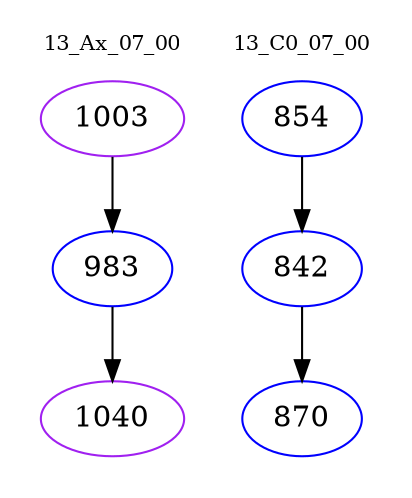 digraph{
subgraph cluster_0 {
color = white
label = "13_Ax_07_00";
fontsize=10;
T0_1003 [label="1003", color="purple"]
T0_1003 -> T0_983 [color="black"]
T0_983 [label="983", color="blue"]
T0_983 -> T0_1040 [color="black"]
T0_1040 [label="1040", color="purple"]
}
subgraph cluster_1 {
color = white
label = "13_C0_07_00";
fontsize=10;
T1_854 [label="854", color="blue"]
T1_854 -> T1_842 [color="black"]
T1_842 [label="842", color="blue"]
T1_842 -> T1_870 [color="black"]
T1_870 [label="870", color="blue"]
}
}
